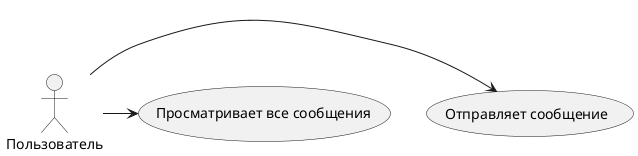 @startuml

:Пользователь: -> (Отправляет сообщение)
:Пользователь: -> (Просматривает все сообщения)

@enduml